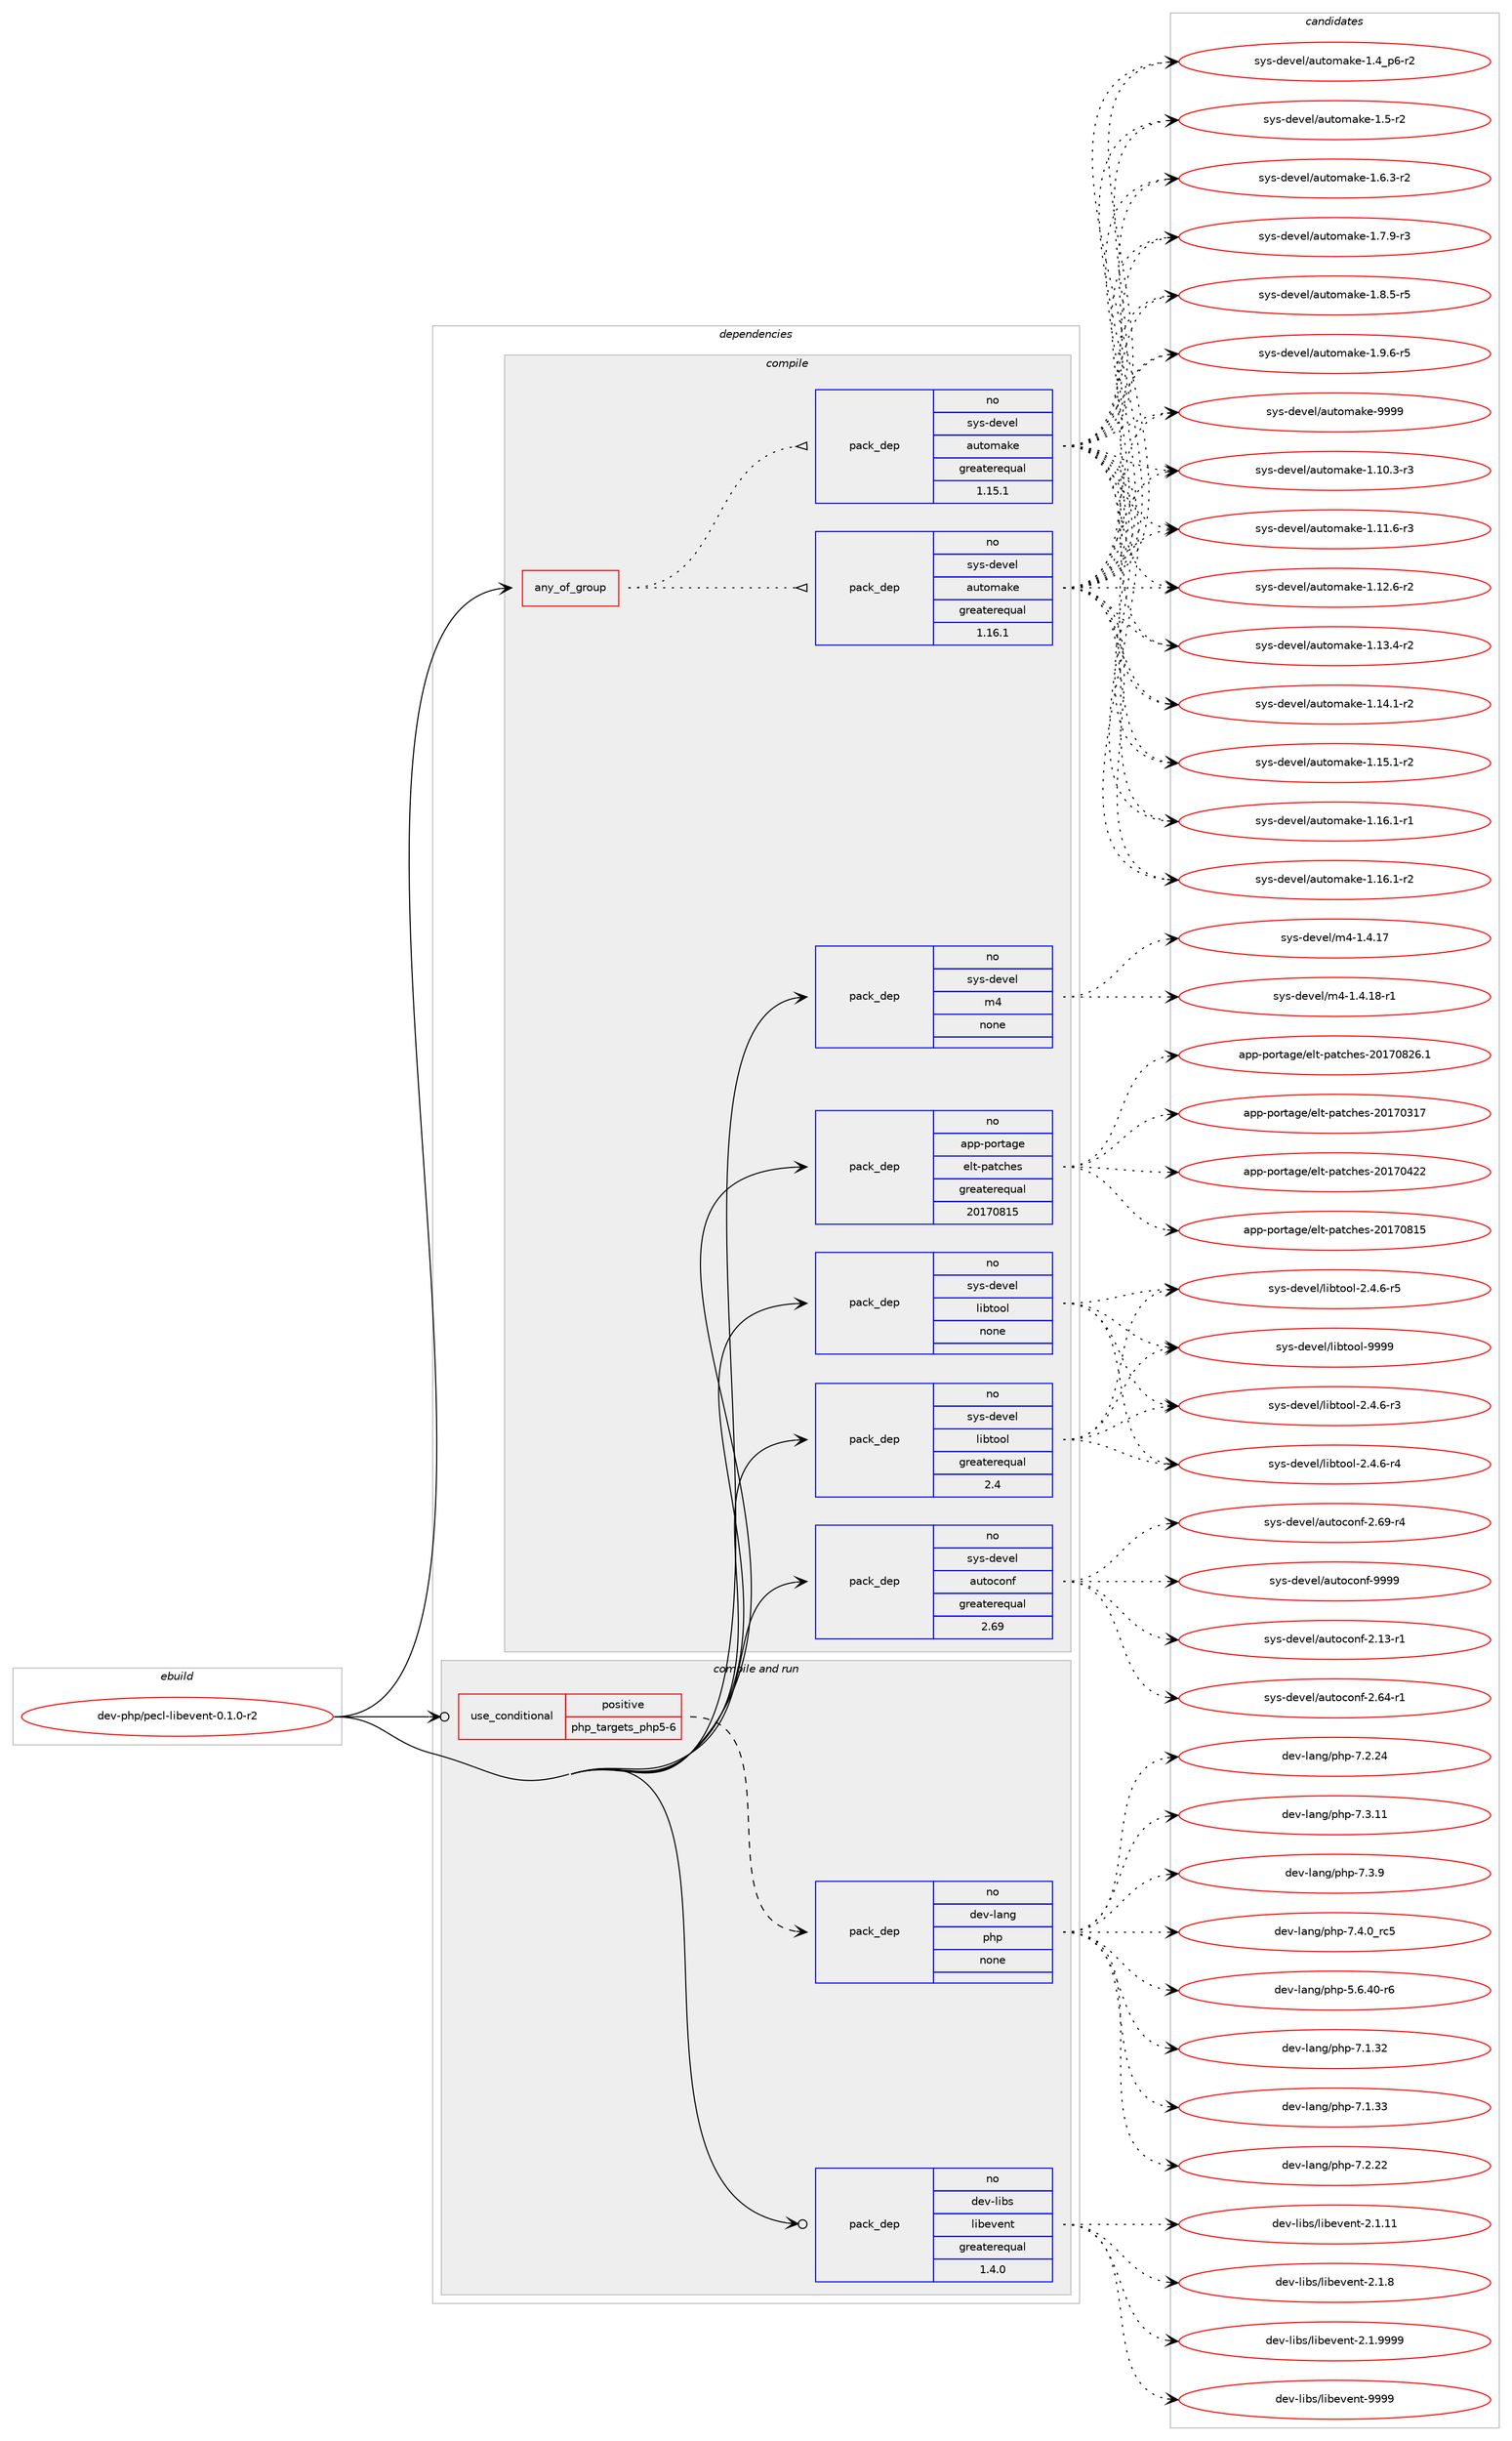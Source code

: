 digraph prolog {

# *************
# Graph options
# *************

newrank=true;
concentrate=true;
compound=true;
graph [rankdir=LR,fontname=Helvetica,fontsize=10,ranksep=1.5];#, ranksep=2.5, nodesep=0.2];
edge  [arrowhead=vee];
node  [fontname=Helvetica,fontsize=10];

# **********
# The ebuild
# **********

subgraph cluster_leftcol {
color=gray;
rank=same;
label=<<i>ebuild</i>>;
id [label="dev-php/pecl-libevent-0.1.0-r2", color=red, width=4, href="../dev-php/pecl-libevent-0.1.0-r2.svg"];
}

# ****************
# The dependencies
# ****************

subgraph cluster_midcol {
color=gray;
label=<<i>dependencies</i>>;
subgraph cluster_compile {
fillcolor="#eeeeee";
style=filled;
label=<<i>compile</i>>;
subgraph any11335 {
dependency590195 [label=<<TABLE BORDER="0" CELLBORDER="1" CELLSPACING="0" CELLPADDING="4"><TR><TD CELLPADDING="10">any_of_group</TD></TR></TABLE>>, shape=none, color=red];subgraph pack443551 {
dependency590196 [label=<<TABLE BORDER="0" CELLBORDER="1" CELLSPACING="0" CELLPADDING="4" WIDTH="220"><TR><TD ROWSPAN="6" CELLPADDING="30">pack_dep</TD></TR><TR><TD WIDTH="110">no</TD></TR><TR><TD>sys-devel</TD></TR><TR><TD>automake</TD></TR><TR><TD>greaterequal</TD></TR><TR><TD>1.16.1</TD></TR></TABLE>>, shape=none, color=blue];
}
dependency590195:e -> dependency590196:w [weight=20,style="dotted",arrowhead="oinv"];
subgraph pack443552 {
dependency590197 [label=<<TABLE BORDER="0" CELLBORDER="1" CELLSPACING="0" CELLPADDING="4" WIDTH="220"><TR><TD ROWSPAN="6" CELLPADDING="30">pack_dep</TD></TR><TR><TD WIDTH="110">no</TD></TR><TR><TD>sys-devel</TD></TR><TR><TD>automake</TD></TR><TR><TD>greaterequal</TD></TR><TR><TD>1.15.1</TD></TR></TABLE>>, shape=none, color=blue];
}
dependency590195:e -> dependency590197:w [weight=20,style="dotted",arrowhead="oinv"];
}
id:e -> dependency590195:w [weight=20,style="solid",arrowhead="vee"];
subgraph pack443553 {
dependency590198 [label=<<TABLE BORDER="0" CELLBORDER="1" CELLSPACING="0" CELLPADDING="4" WIDTH="220"><TR><TD ROWSPAN="6" CELLPADDING="30">pack_dep</TD></TR><TR><TD WIDTH="110">no</TD></TR><TR><TD>app-portage</TD></TR><TR><TD>elt-patches</TD></TR><TR><TD>greaterequal</TD></TR><TR><TD>20170815</TD></TR></TABLE>>, shape=none, color=blue];
}
id:e -> dependency590198:w [weight=20,style="solid",arrowhead="vee"];
subgraph pack443554 {
dependency590199 [label=<<TABLE BORDER="0" CELLBORDER="1" CELLSPACING="0" CELLPADDING="4" WIDTH="220"><TR><TD ROWSPAN="6" CELLPADDING="30">pack_dep</TD></TR><TR><TD WIDTH="110">no</TD></TR><TR><TD>sys-devel</TD></TR><TR><TD>autoconf</TD></TR><TR><TD>greaterequal</TD></TR><TR><TD>2.69</TD></TR></TABLE>>, shape=none, color=blue];
}
id:e -> dependency590199:w [weight=20,style="solid",arrowhead="vee"];
subgraph pack443555 {
dependency590200 [label=<<TABLE BORDER="0" CELLBORDER="1" CELLSPACING="0" CELLPADDING="4" WIDTH="220"><TR><TD ROWSPAN="6" CELLPADDING="30">pack_dep</TD></TR><TR><TD WIDTH="110">no</TD></TR><TR><TD>sys-devel</TD></TR><TR><TD>libtool</TD></TR><TR><TD>greaterequal</TD></TR><TR><TD>2.4</TD></TR></TABLE>>, shape=none, color=blue];
}
id:e -> dependency590200:w [weight=20,style="solid",arrowhead="vee"];
subgraph pack443556 {
dependency590201 [label=<<TABLE BORDER="0" CELLBORDER="1" CELLSPACING="0" CELLPADDING="4" WIDTH="220"><TR><TD ROWSPAN="6" CELLPADDING="30">pack_dep</TD></TR><TR><TD WIDTH="110">no</TD></TR><TR><TD>sys-devel</TD></TR><TR><TD>libtool</TD></TR><TR><TD>none</TD></TR><TR><TD></TD></TR></TABLE>>, shape=none, color=blue];
}
id:e -> dependency590201:w [weight=20,style="solid",arrowhead="vee"];
subgraph pack443557 {
dependency590202 [label=<<TABLE BORDER="0" CELLBORDER="1" CELLSPACING="0" CELLPADDING="4" WIDTH="220"><TR><TD ROWSPAN="6" CELLPADDING="30">pack_dep</TD></TR><TR><TD WIDTH="110">no</TD></TR><TR><TD>sys-devel</TD></TR><TR><TD>m4</TD></TR><TR><TD>none</TD></TR><TR><TD></TD></TR></TABLE>>, shape=none, color=blue];
}
id:e -> dependency590202:w [weight=20,style="solid",arrowhead="vee"];
}
subgraph cluster_compileandrun {
fillcolor="#eeeeee";
style=filled;
label=<<i>compile and run</i>>;
subgraph cond134944 {
dependency590203 [label=<<TABLE BORDER="0" CELLBORDER="1" CELLSPACING="0" CELLPADDING="4"><TR><TD ROWSPAN="3" CELLPADDING="10">use_conditional</TD></TR><TR><TD>positive</TD></TR><TR><TD>php_targets_php5-6</TD></TR></TABLE>>, shape=none, color=red];
subgraph pack443558 {
dependency590204 [label=<<TABLE BORDER="0" CELLBORDER="1" CELLSPACING="0" CELLPADDING="4" WIDTH="220"><TR><TD ROWSPAN="6" CELLPADDING="30">pack_dep</TD></TR><TR><TD WIDTH="110">no</TD></TR><TR><TD>dev-lang</TD></TR><TR><TD>php</TD></TR><TR><TD>none</TD></TR><TR><TD></TD></TR></TABLE>>, shape=none, color=blue];
}
dependency590203:e -> dependency590204:w [weight=20,style="dashed",arrowhead="vee"];
}
id:e -> dependency590203:w [weight=20,style="solid",arrowhead="odotvee"];
subgraph pack443559 {
dependency590205 [label=<<TABLE BORDER="0" CELLBORDER="1" CELLSPACING="0" CELLPADDING="4" WIDTH="220"><TR><TD ROWSPAN="6" CELLPADDING="30">pack_dep</TD></TR><TR><TD WIDTH="110">no</TD></TR><TR><TD>dev-libs</TD></TR><TR><TD>libevent</TD></TR><TR><TD>greaterequal</TD></TR><TR><TD>1.4.0</TD></TR></TABLE>>, shape=none, color=blue];
}
id:e -> dependency590205:w [weight=20,style="solid",arrowhead="odotvee"];
}
subgraph cluster_run {
fillcolor="#eeeeee";
style=filled;
label=<<i>run</i>>;
}
}

# **************
# The candidates
# **************

subgraph cluster_choices {
rank=same;
color=gray;
label=<<i>candidates</i>>;

subgraph choice443551 {
color=black;
nodesep=1;
choice11512111545100101118101108479711711611110997107101454946494846514511451 [label="sys-devel/automake-1.10.3-r3", color=red, width=4,href="../sys-devel/automake-1.10.3-r3.svg"];
choice11512111545100101118101108479711711611110997107101454946494946544511451 [label="sys-devel/automake-1.11.6-r3", color=red, width=4,href="../sys-devel/automake-1.11.6-r3.svg"];
choice11512111545100101118101108479711711611110997107101454946495046544511450 [label="sys-devel/automake-1.12.6-r2", color=red, width=4,href="../sys-devel/automake-1.12.6-r2.svg"];
choice11512111545100101118101108479711711611110997107101454946495146524511450 [label="sys-devel/automake-1.13.4-r2", color=red, width=4,href="../sys-devel/automake-1.13.4-r2.svg"];
choice11512111545100101118101108479711711611110997107101454946495246494511450 [label="sys-devel/automake-1.14.1-r2", color=red, width=4,href="../sys-devel/automake-1.14.1-r2.svg"];
choice11512111545100101118101108479711711611110997107101454946495346494511450 [label="sys-devel/automake-1.15.1-r2", color=red, width=4,href="../sys-devel/automake-1.15.1-r2.svg"];
choice11512111545100101118101108479711711611110997107101454946495446494511449 [label="sys-devel/automake-1.16.1-r1", color=red, width=4,href="../sys-devel/automake-1.16.1-r1.svg"];
choice11512111545100101118101108479711711611110997107101454946495446494511450 [label="sys-devel/automake-1.16.1-r2", color=red, width=4,href="../sys-devel/automake-1.16.1-r2.svg"];
choice115121115451001011181011084797117116111109971071014549465295112544511450 [label="sys-devel/automake-1.4_p6-r2", color=red, width=4,href="../sys-devel/automake-1.4_p6-r2.svg"];
choice11512111545100101118101108479711711611110997107101454946534511450 [label="sys-devel/automake-1.5-r2", color=red, width=4,href="../sys-devel/automake-1.5-r2.svg"];
choice115121115451001011181011084797117116111109971071014549465446514511450 [label="sys-devel/automake-1.6.3-r2", color=red, width=4,href="../sys-devel/automake-1.6.3-r2.svg"];
choice115121115451001011181011084797117116111109971071014549465546574511451 [label="sys-devel/automake-1.7.9-r3", color=red, width=4,href="../sys-devel/automake-1.7.9-r3.svg"];
choice115121115451001011181011084797117116111109971071014549465646534511453 [label="sys-devel/automake-1.8.5-r5", color=red, width=4,href="../sys-devel/automake-1.8.5-r5.svg"];
choice115121115451001011181011084797117116111109971071014549465746544511453 [label="sys-devel/automake-1.9.6-r5", color=red, width=4,href="../sys-devel/automake-1.9.6-r5.svg"];
choice115121115451001011181011084797117116111109971071014557575757 [label="sys-devel/automake-9999", color=red, width=4,href="../sys-devel/automake-9999.svg"];
dependency590196:e -> choice11512111545100101118101108479711711611110997107101454946494846514511451:w [style=dotted,weight="100"];
dependency590196:e -> choice11512111545100101118101108479711711611110997107101454946494946544511451:w [style=dotted,weight="100"];
dependency590196:e -> choice11512111545100101118101108479711711611110997107101454946495046544511450:w [style=dotted,weight="100"];
dependency590196:e -> choice11512111545100101118101108479711711611110997107101454946495146524511450:w [style=dotted,weight="100"];
dependency590196:e -> choice11512111545100101118101108479711711611110997107101454946495246494511450:w [style=dotted,weight="100"];
dependency590196:e -> choice11512111545100101118101108479711711611110997107101454946495346494511450:w [style=dotted,weight="100"];
dependency590196:e -> choice11512111545100101118101108479711711611110997107101454946495446494511449:w [style=dotted,weight="100"];
dependency590196:e -> choice11512111545100101118101108479711711611110997107101454946495446494511450:w [style=dotted,weight="100"];
dependency590196:e -> choice115121115451001011181011084797117116111109971071014549465295112544511450:w [style=dotted,weight="100"];
dependency590196:e -> choice11512111545100101118101108479711711611110997107101454946534511450:w [style=dotted,weight="100"];
dependency590196:e -> choice115121115451001011181011084797117116111109971071014549465446514511450:w [style=dotted,weight="100"];
dependency590196:e -> choice115121115451001011181011084797117116111109971071014549465546574511451:w [style=dotted,weight="100"];
dependency590196:e -> choice115121115451001011181011084797117116111109971071014549465646534511453:w [style=dotted,weight="100"];
dependency590196:e -> choice115121115451001011181011084797117116111109971071014549465746544511453:w [style=dotted,weight="100"];
dependency590196:e -> choice115121115451001011181011084797117116111109971071014557575757:w [style=dotted,weight="100"];
}
subgraph choice443552 {
color=black;
nodesep=1;
choice11512111545100101118101108479711711611110997107101454946494846514511451 [label="sys-devel/automake-1.10.3-r3", color=red, width=4,href="../sys-devel/automake-1.10.3-r3.svg"];
choice11512111545100101118101108479711711611110997107101454946494946544511451 [label="sys-devel/automake-1.11.6-r3", color=red, width=4,href="../sys-devel/automake-1.11.6-r3.svg"];
choice11512111545100101118101108479711711611110997107101454946495046544511450 [label="sys-devel/automake-1.12.6-r2", color=red, width=4,href="../sys-devel/automake-1.12.6-r2.svg"];
choice11512111545100101118101108479711711611110997107101454946495146524511450 [label="sys-devel/automake-1.13.4-r2", color=red, width=4,href="../sys-devel/automake-1.13.4-r2.svg"];
choice11512111545100101118101108479711711611110997107101454946495246494511450 [label="sys-devel/automake-1.14.1-r2", color=red, width=4,href="../sys-devel/automake-1.14.1-r2.svg"];
choice11512111545100101118101108479711711611110997107101454946495346494511450 [label="sys-devel/automake-1.15.1-r2", color=red, width=4,href="../sys-devel/automake-1.15.1-r2.svg"];
choice11512111545100101118101108479711711611110997107101454946495446494511449 [label="sys-devel/automake-1.16.1-r1", color=red, width=4,href="../sys-devel/automake-1.16.1-r1.svg"];
choice11512111545100101118101108479711711611110997107101454946495446494511450 [label="sys-devel/automake-1.16.1-r2", color=red, width=4,href="../sys-devel/automake-1.16.1-r2.svg"];
choice115121115451001011181011084797117116111109971071014549465295112544511450 [label="sys-devel/automake-1.4_p6-r2", color=red, width=4,href="../sys-devel/automake-1.4_p6-r2.svg"];
choice11512111545100101118101108479711711611110997107101454946534511450 [label="sys-devel/automake-1.5-r2", color=red, width=4,href="../sys-devel/automake-1.5-r2.svg"];
choice115121115451001011181011084797117116111109971071014549465446514511450 [label="sys-devel/automake-1.6.3-r2", color=red, width=4,href="../sys-devel/automake-1.6.3-r2.svg"];
choice115121115451001011181011084797117116111109971071014549465546574511451 [label="sys-devel/automake-1.7.9-r3", color=red, width=4,href="../sys-devel/automake-1.7.9-r3.svg"];
choice115121115451001011181011084797117116111109971071014549465646534511453 [label="sys-devel/automake-1.8.5-r5", color=red, width=4,href="../sys-devel/automake-1.8.5-r5.svg"];
choice115121115451001011181011084797117116111109971071014549465746544511453 [label="sys-devel/automake-1.9.6-r5", color=red, width=4,href="../sys-devel/automake-1.9.6-r5.svg"];
choice115121115451001011181011084797117116111109971071014557575757 [label="sys-devel/automake-9999", color=red, width=4,href="../sys-devel/automake-9999.svg"];
dependency590197:e -> choice11512111545100101118101108479711711611110997107101454946494846514511451:w [style=dotted,weight="100"];
dependency590197:e -> choice11512111545100101118101108479711711611110997107101454946494946544511451:w [style=dotted,weight="100"];
dependency590197:e -> choice11512111545100101118101108479711711611110997107101454946495046544511450:w [style=dotted,weight="100"];
dependency590197:e -> choice11512111545100101118101108479711711611110997107101454946495146524511450:w [style=dotted,weight="100"];
dependency590197:e -> choice11512111545100101118101108479711711611110997107101454946495246494511450:w [style=dotted,weight="100"];
dependency590197:e -> choice11512111545100101118101108479711711611110997107101454946495346494511450:w [style=dotted,weight="100"];
dependency590197:e -> choice11512111545100101118101108479711711611110997107101454946495446494511449:w [style=dotted,weight="100"];
dependency590197:e -> choice11512111545100101118101108479711711611110997107101454946495446494511450:w [style=dotted,weight="100"];
dependency590197:e -> choice115121115451001011181011084797117116111109971071014549465295112544511450:w [style=dotted,weight="100"];
dependency590197:e -> choice11512111545100101118101108479711711611110997107101454946534511450:w [style=dotted,weight="100"];
dependency590197:e -> choice115121115451001011181011084797117116111109971071014549465446514511450:w [style=dotted,weight="100"];
dependency590197:e -> choice115121115451001011181011084797117116111109971071014549465546574511451:w [style=dotted,weight="100"];
dependency590197:e -> choice115121115451001011181011084797117116111109971071014549465646534511453:w [style=dotted,weight="100"];
dependency590197:e -> choice115121115451001011181011084797117116111109971071014549465746544511453:w [style=dotted,weight="100"];
dependency590197:e -> choice115121115451001011181011084797117116111109971071014557575757:w [style=dotted,weight="100"];
}
subgraph choice443553 {
color=black;
nodesep=1;
choice97112112451121111141169710310147101108116451129711699104101115455048495548514955 [label="app-portage/elt-patches-20170317", color=red, width=4,href="../app-portage/elt-patches-20170317.svg"];
choice97112112451121111141169710310147101108116451129711699104101115455048495548525050 [label="app-portage/elt-patches-20170422", color=red, width=4,href="../app-portage/elt-patches-20170422.svg"];
choice97112112451121111141169710310147101108116451129711699104101115455048495548564953 [label="app-portage/elt-patches-20170815", color=red, width=4,href="../app-portage/elt-patches-20170815.svg"];
choice971121124511211111411697103101471011081164511297116991041011154550484955485650544649 [label="app-portage/elt-patches-20170826.1", color=red, width=4,href="../app-portage/elt-patches-20170826.1.svg"];
dependency590198:e -> choice97112112451121111141169710310147101108116451129711699104101115455048495548514955:w [style=dotted,weight="100"];
dependency590198:e -> choice97112112451121111141169710310147101108116451129711699104101115455048495548525050:w [style=dotted,weight="100"];
dependency590198:e -> choice97112112451121111141169710310147101108116451129711699104101115455048495548564953:w [style=dotted,weight="100"];
dependency590198:e -> choice971121124511211111411697103101471011081164511297116991041011154550484955485650544649:w [style=dotted,weight="100"];
}
subgraph choice443554 {
color=black;
nodesep=1;
choice1151211154510010111810110847971171161119911111010245504649514511449 [label="sys-devel/autoconf-2.13-r1", color=red, width=4,href="../sys-devel/autoconf-2.13-r1.svg"];
choice1151211154510010111810110847971171161119911111010245504654524511449 [label="sys-devel/autoconf-2.64-r1", color=red, width=4,href="../sys-devel/autoconf-2.64-r1.svg"];
choice1151211154510010111810110847971171161119911111010245504654574511452 [label="sys-devel/autoconf-2.69-r4", color=red, width=4,href="../sys-devel/autoconf-2.69-r4.svg"];
choice115121115451001011181011084797117116111991111101024557575757 [label="sys-devel/autoconf-9999", color=red, width=4,href="../sys-devel/autoconf-9999.svg"];
dependency590199:e -> choice1151211154510010111810110847971171161119911111010245504649514511449:w [style=dotted,weight="100"];
dependency590199:e -> choice1151211154510010111810110847971171161119911111010245504654524511449:w [style=dotted,weight="100"];
dependency590199:e -> choice1151211154510010111810110847971171161119911111010245504654574511452:w [style=dotted,weight="100"];
dependency590199:e -> choice115121115451001011181011084797117116111991111101024557575757:w [style=dotted,weight="100"];
}
subgraph choice443555 {
color=black;
nodesep=1;
choice1151211154510010111810110847108105981161111111084550465246544511451 [label="sys-devel/libtool-2.4.6-r3", color=red, width=4,href="../sys-devel/libtool-2.4.6-r3.svg"];
choice1151211154510010111810110847108105981161111111084550465246544511452 [label="sys-devel/libtool-2.4.6-r4", color=red, width=4,href="../sys-devel/libtool-2.4.6-r4.svg"];
choice1151211154510010111810110847108105981161111111084550465246544511453 [label="sys-devel/libtool-2.4.6-r5", color=red, width=4,href="../sys-devel/libtool-2.4.6-r5.svg"];
choice1151211154510010111810110847108105981161111111084557575757 [label="sys-devel/libtool-9999", color=red, width=4,href="../sys-devel/libtool-9999.svg"];
dependency590200:e -> choice1151211154510010111810110847108105981161111111084550465246544511451:w [style=dotted,weight="100"];
dependency590200:e -> choice1151211154510010111810110847108105981161111111084550465246544511452:w [style=dotted,weight="100"];
dependency590200:e -> choice1151211154510010111810110847108105981161111111084550465246544511453:w [style=dotted,weight="100"];
dependency590200:e -> choice1151211154510010111810110847108105981161111111084557575757:w [style=dotted,weight="100"];
}
subgraph choice443556 {
color=black;
nodesep=1;
choice1151211154510010111810110847108105981161111111084550465246544511451 [label="sys-devel/libtool-2.4.6-r3", color=red, width=4,href="../sys-devel/libtool-2.4.6-r3.svg"];
choice1151211154510010111810110847108105981161111111084550465246544511452 [label="sys-devel/libtool-2.4.6-r4", color=red, width=4,href="../sys-devel/libtool-2.4.6-r4.svg"];
choice1151211154510010111810110847108105981161111111084550465246544511453 [label="sys-devel/libtool-2.4.6-r5", color=red, width=4,href="../sys-devel/libtool-2.4.6-r5.svg"];
choice1151211154510010111810110847108105981161111111084557575757 [label="sys-devel/libtool-9999", color=red, width=4,href="../sys-devel/libtool-9999.svg"];
dependency590201:e -> choice1151211154510010111810110847108105981161111111084550465246544511451:w [style=dotted,weight="100"];
dependency590201:e -> choice1151211154510010111810110847108105981161111111084550465246544511452:w [style=dotted,weight="100"];
dependency590201:e -> choice1151211154510010111810110847108105981161111111084550465246544511453:w [style=dotted,weight="100"];
dependency590201:e -> choice1151211154510010111810110847108105981161111111084557575757:w [style=dotted,weight="100"];
}
subgraph choice443557 {
color=black;
nodesep=1;
choice11512111545100101118101108471095245494652464955 [label="sys-devel/m4-1.4.17", color=red, width=4,href="../sys-devel/m4-1.4.17.svg"];
choice115121115451001011181011084710952454946524649564511449 [label="sys-devel/m4-1.4.18-r1", color=red, width=4,href="../sys-devel/m4-1.4.18-r1.svg"];
dependency590202:e -> choice11512111545100101118101108471095245494652464955:w [style=dotted,weight="100"];
dependency590202:e -> choice115121115451001011181011084710952454946524649564511449:w [style=dotted,weight="100"];
}
subgraph choice443558 {
color=black;
nodesep=1;
choice100101118451089711010347112104112455346544652484511454 [label="dev-lang/php-5.6.40-r6", color=red, width=4,href="../dev-lang/php-5.6.40-r6.svg"];
choice10010111845108971101034711210411245554649465150 [label="dev-lang/php-7.1.32", color=red, width=4,href="../dev-lang/php-7.1.32.svg"];
choice10010111845108971101034711210411245554649465151 [label="dev-lang/php-7.1.33", color=red, width=4,href="../dev-lang/php-7.1.33.svg"];
choice10010111845108971101034711210411245554650465050 [label="dev-lang/php-7.2.22", color=red, width=4,href="../dev-lang/php-7.2.22.svg"];
choice10010111845108971101034711210411245554650465052 [label="dev-lang/php-7.2.24", color=red, width=4,href="../dev-lang/php-7.2.24.svg"];
choice10010111845108971101034711210411245554651464949 [label="dev-lang/php-7.3.11", color=red, width=4,href="../dev-lang/php-7.3.11.svg"];
choice100101118451089711010347112104112455546514657 [label="dev-lang/php-7.3.9", color=red, width=4,href="../dev-lang/php-7.3.9.svg"];
choice100101118451089711010347112104112455546524648951149953 [label="dev-lang/php-7.4.0_rc5", color=red, width=4,href="../dev-lang/php-7.4.0_rc5.svg"];
dependency590204:e -> choice100101118451089711010347112104112455346544652484511454:w [style=dotted,weight="100"];
dependency590204:e -> choice10010111845108971101034711210411245554649465150:w [style=dotted,weight="100"];
dependency590204:e -> choice10010111845108971101034711210411245554649465151:w [style=dotted,weight="100"];
dependency590204:e -> choice10010111845108971101034711210411245554650465050:w [style=dotted,weight="100"];
dependency590204:e -> choice10010111845108971101034711210411245554650465052:w [style=dotted,weight="100"];
dependency590204:e -> choice10010111845108971101034711210411245554651464949:w [style=dotted,weight="100"];
dependency590204:e -> choice100101118451089711010347112104112455546514657:w [style=dotted,weight="100"];
dependency590204:e -> choice100101118451089711010347112104112455546524648951149953:w [style=dotted,weight="100"];
}
subgraph choice443559 {
color=black;
nodesep=1;
choice1001011184510810598115471081059810111810111011645504649464949 [label="dev-libs/libevent-2.1.11", color=red, width=4,href="../dev-libs/libevent-2.1.11.svg"];
choice10010111845108105981154710810598101118101110116455046494656 [label="dev-libs/libevent-2.1.8", color=red, width=4,href="../dev-libs/libevent-2.1.8.svg"];
choice10010111845108105981154710810598101118101110116455046494657575757 [label="dev-libs/libevent-2.1.9999", color=red, width=4,href="../dev-libs/libevent-2.1.9999.svg"];
choice100101118451081059811547108105981011181011101164557575757 [label="dev-libs/libevent-9999", color=red, width=4,href="../dev-libs/libevent-9999.svg"];
dependency590205:e -> choice1001011184510810598115471081059810111810111011645504649464949:w [style=dotted,weight="100"];
dependency590205:e -> choice10010111845108105981154710810598101118101110116455046494656:w [style=dotted,weight="100"];
dependency590205:e -> choice10010111845108105981154710810598101118101110116455046494657575757:w [style=dotted,weight="100"];
dependency590205:e -> choice100101118451081059811547108105981011181011101164557575757:w [style=dotted,weight="100"];
}
}

}
